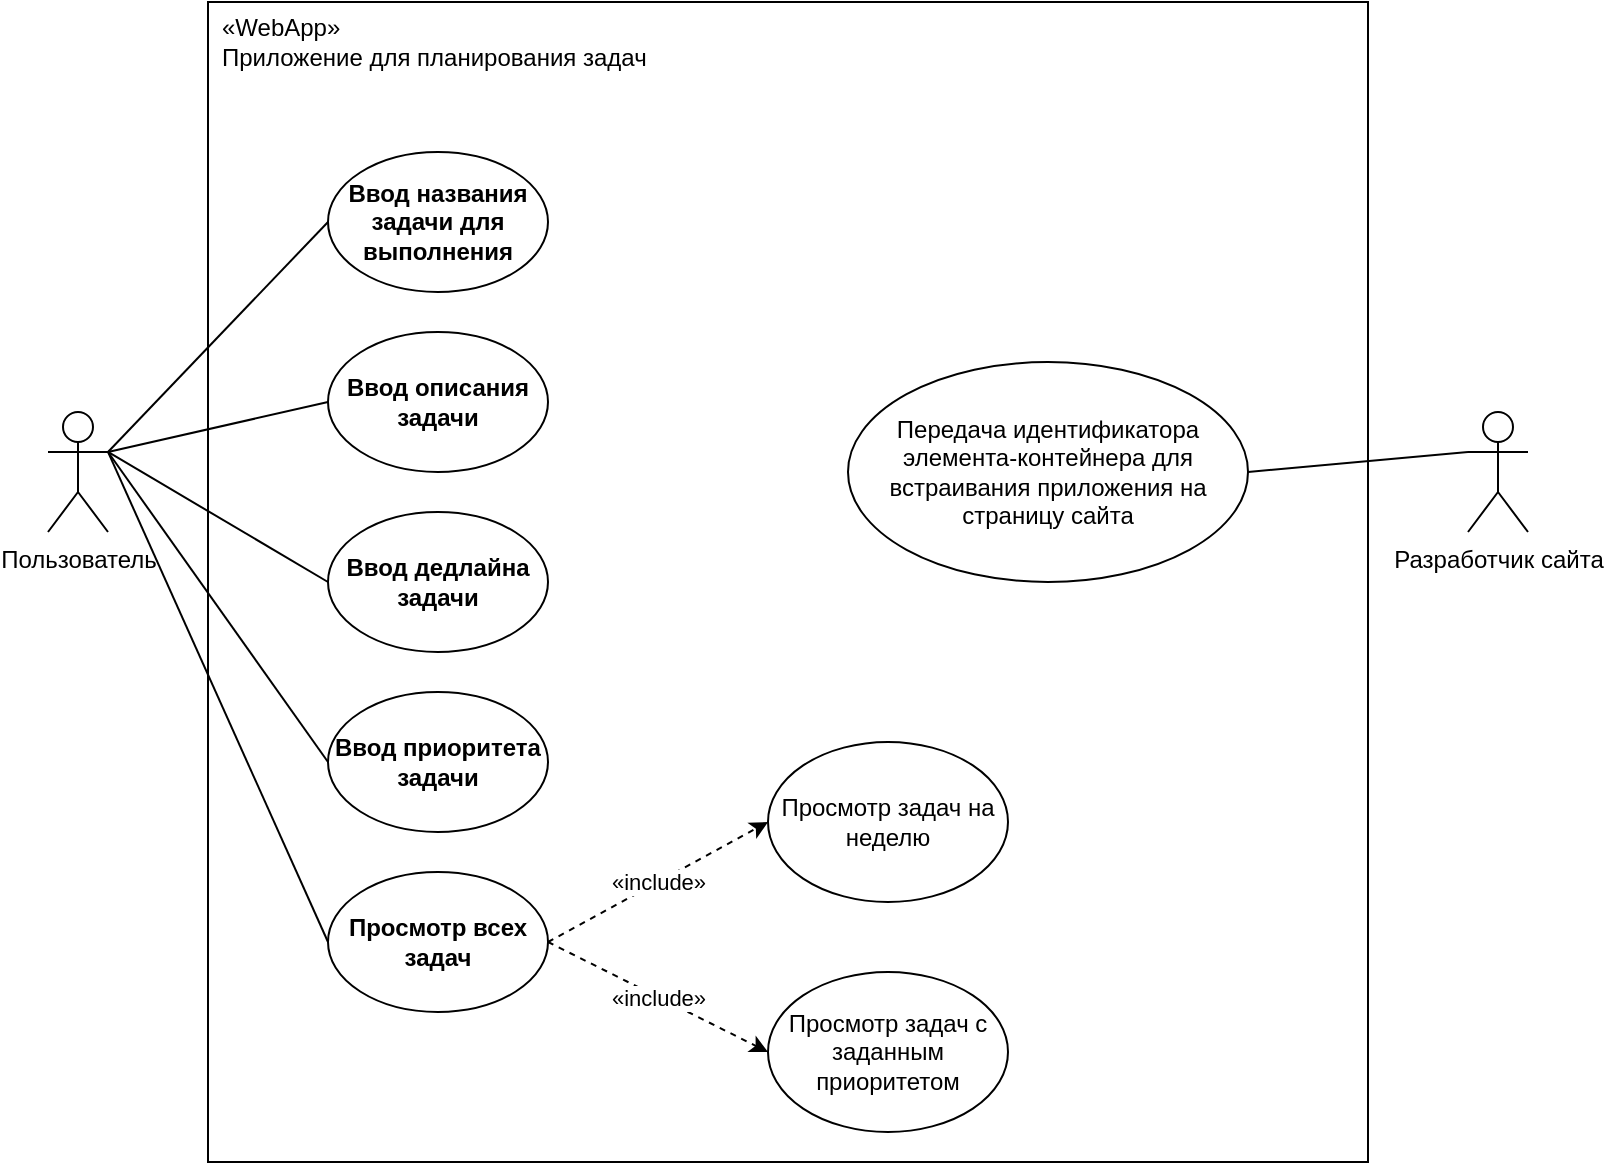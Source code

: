 <mxfile version="22.1.5" type="device">
  <diagram name="Страница — 1" id="olaeSTDy_cEwgVv1iC-E">
    <mxGraphModel dx="989" dy="545" grid="1" gridSize="10" guides="1" tooltips="1" connect="1" arrows="1" fold="1" page="1" pageScale="1" pageWidth="827" pageHeight="1169" math="0" shadow="0">
      <root>
        <mxCell id="0" />
        <mxCell id="1" parent="0" />
        <mxCell id="c8GpA232ON7qav1E12B6-29" value="" style="whiteSpace=wrap;html=1;aspect=fixed;" parent="1" vertex="1">
          <mxGeometry x="130" y="135" width="580" height="580" as="geometry" />
        </mxCell>
        <mxCell id="c8GpA232ON7qav1E12B6-1" value="Пользователь" style="shape=umlActor;verticalLabelPosition=bottom;verticalAlign=top;html=1;outlineConnect=0;" parent="1" vertex="1">
          <mxGeometry x="50" y="340" width="30" height="60" as="geometry" />
        </mxCell>
        <mxCell id="c8GpA232ON7qav1E12B6-2" value="&lt;b&gt;Ввод названия задачи для выполнения&lt;/b&gt;" style="ellipse;whiteSpace=wrap;html=1;" parent="1" vertex="1">
          <mxGeometry x="190" y="210" width="110" height="70" as="geometry" />
        </mxCell>
        <mxCell id="c8GpA232ON7qav1E12B6-4" value="&lt;b&gt;Ввод описания задачи&lt;/b&gt;" style="ellipse;whiteSpace=wrap;html=1;" parent="1" vertex="1">
          <mxGeometry x="190" y="300" width="110" height="70" as="geometry" />
        </mxCell>
        <mxCell id="c8GpA232ON7qav1E12B6-5" value="&lt;b&gt;Ввод дедлайна задачи&lt;/b&gt;" style="ellipse;whiteSpace=wrap;html=1;" parent="1" vertex="1">
          <mxGeometry x="190" y="390" width="110" height="70" as="geometry" />
        </mxCell>
        <mxCell id="c8GpA232ON7qav1E12B6-7" value="&lt;b&gt;Ввод приоритета задачи&lt;/b&gt;" style="ellipse;whiteSpace=wrap;html=1;" parent="1" vertex="1">
          <mxGeometry x="190" y="480" width="110" height="70" as="geometry" />
        </mxCell>
        <mxCell id="c8GpA232ON7qav1E12B6-11" value="" style="endArrow=none;html=1;rounded=0;entryX=0;entryY=0.5;entryDx=0;entryDy=0;exitX=1;exitY=0.333;exitDx=0;exitDy=0;exitPerimeter=0;" parent="1" source="c8GpA232ON7qav1E12B6-1" target="c8GpA232ON7qav1E12B6-2" edge="1">
          <mxGeometry width="50" height="50" relative="1" as="geometry">
            <mxPoint x="310" y="430" as="sourcePoint" />
            <mxPoint x="360" y="380" as="targetPoint" />
          </mxGeometry>
        </mxCell>
        <mxCell id="c8GpA232ON7qav1E12B6-12" value="" style="endArrow=none;html=1;rounded=0;entryX=0;entryY=0.5;entryDx=0;entryDy=0;exitX=1;exitY=0.333;exitDx=0;exitDy=0;exitPerimeter=0;" parent="1" source="c8GpA232ON7qav1E12B6-1" target="c8GpA232ON7qav1E12B6-4" edge="1">
          <mxGeometry width="50" height="50" relative="1" as="geometry">
            <mxPoint x="100" y="370" as="sourcePoint" />
            <mxPoint x="200" y="255" as="targetPoint" />
          </mxGeometry>
        </mxCell>
        <mxCell id="c8GpA232ON7qav1E12B6-13" value="" style="endArrow=none;html=1;rounded=0;entryX=0;entryY=0.5;entryDx=0;entryDy=0;exitX=1;exitY=0.333;exitDx=0;exitDy=0;exitPerimeter=0;" parent="1" source="c8GpA232ON7qav1E12B6-1" target="c8GpA232ON7qav1E12B6-5" edge="1">
          <mxGeometry width="50" height="50" relative="1" as="geometry">
            <mxPoint x="100" y="370" as="sourcePoint" />
            <mxPoint x="200.0" y="435" as="targetPoint" />
          </mxGeometry>
        </mxCell>
        <mxCell id="c8GpA232ON7qav1E12B6-14" value="" style="endArrow=none;html=1;rounded=0;entryX=0;entryY=0.5;entryDx=0;entryDy=0;exitX=1;exitY=0.333;exitDx=0;exitDy=0;exitPerimeter=0;" parent="1" source="c8GpA232ON7qav1E12B6-1" target="c8GpA232ON7qav1E12B6-7" edge="1">
          <mxGeometry width="50" height="50" relative="1" as="geometry">
            <mxPoint x="120" y="390" as="sourcePoint" />
            <mxPoint x="220" y="275" as="targetPoint" />
          </mxGeometry>
        </mxCell>
        <mxCell id="c8GpA232ON7qav1E12B6-16" value="&lt;b&gt;Просмотр всех задач&lt;/b&gt;" style="ellipse;whiteSpace=wrap;html=1;" parent="1" vertex="1">
          <mxGeometry x="190" y="570" width="110" height="70" as="geometry" />
        </mxCell>
        <mxCell id="c8GpA232ON7qav1E12B6-18" value="" style="endArrow=none;html=1;rounded=0;entryX=0;entryY=0.5;entryDx=0;entryDy=0;exitX=1;exitY=0.333;exitDx=0;exitDy=0;exitPerimeter=0;" parent="1" source="c8GpA232ON7qav1E12B6-1" target="c8GpA232ON7qav1E12B6-16" edge="1">
          <mxGeometry width="50" height="50" relative="1" as="geometry">
            <mxPoint x="100" y="370" as="sourcePoint" />
            <mxPoint x="200" y="525" as="targetPoint" />
          </mxGeometry>
        </mxCell>
        <mxCell id="c8GpA232ON7qav1E12B6-19" value="Просмотр задач на неделю" style="ellipse;whiteSpace=wrap;html=1;" parent="1" vertex="1">
          <mxGeometry x="410" y="505" width="120" height="80" as="geometry" />
        </mxCell>
        <mxCell id="c8GpA232ON7qav1E12B6-20" value="Просмотр задач с заданным приоритетом" style="ellipse;whiteSpace=wrap;html=1;" parent="1" vertex="1">
          <mxGeometry x="410" y="620" width="120" height="80" as="geometry" />
        </mxCell>
        <mxCell id="c8GpA232ON7qav1E12B6-21" value="" style="endArrow=classic;html=1;rounded=0;exitX=1;exitY=0.5;exitDx=0;exitDy=0;entryX=0;entryY=0.5;entryDx=0;entryDy=0;dashed=1;" parent="1" source="c8GpA232ON7qav1E12B6-16" target="c8GpA232ON7qav1E12B6-20" edge="1">
          <mxGeometry relative="1" as="geometry">
            <mxPoint x="310" y="604.58" as="sourcePoint" />
            <mxPoint x="410" y="604.58" as="targetPoint" />
          </mxGeometry>
        </mxCell>
        <mxCell id="c8GpA232ON7qav1E12B6-22" value="«include»" style="edgeLabel;resizable=0;html=1;align=center;verticalAlign=middle;" parent="c8GpA232ON7qav1E12B6-21" connectable="0" vertex="1">
          <mxGeometry relative="1" as="geometry" />
        </mxCell>
        <mxCell id="c8GpA232ON7qav1E12B6-23" value="" style="endArrow=classic;html=1;rounded=0;exitX=1;exitY=0.5;exitDx=0;exitDy=0;entryX=0;entryY=0.5;entryDx=0;entryDy=0;dashed=1;" parent="1" source="c8GpA232ON7qav1E12B6-16" target="c8GpA232ON7qav1E12B6-19" edge="1">
          <mxGeometry relative="1" as="geometry">
            <mxPoint x="310" y="615" as="sourcePoint" />
            <mxPoint x="420" y="670" as="targetPoint" />
          </mxGeometry>
        </mxCell>
        <mxCell id="c8GpA232ON7qav1E12B6-24" value="«include»" style="edgeLabel;resizable=0;html=1;align=center;verticalAlign=middle;" parent="c8GpA232ON7qav1E12B6-23" connectable="0" vertex="1">
          <mxGeometry relative="1" as="geometry" />
        </mxCell>
        <mxCell id="c8GpA232ON7qav1E12B6-26" value="Разработчик сайта" style="shape=umlActor;verticalLabelPosition=bottom;verticalAlign=top;html=1;outlineConnect=0;" parent="1" vertex="1">
          <mxGeometry x="760" y="340" width="30" height="60" as="geometry" />
        </mxCell>
        <mxCell id="c8GpA232ON7qav1E12B6-27" value="Передача идентификатора элемента-контейнера для встраивания приложения на страницу сайта" style="ellipse;whiteSpace=wrap;html=1;" parent="1" vertex="1">
          <mxGeometry x="450" y="315" width="200" height="110" as="geometry" />
        </mxCell>
        <mxCell id="c8GpA232ON7qav1E12B6-28" value="" style="endArrow=none;html=1;rounded=0;entryX=0;entryY=0.333;entryDx=0;entryDy=0;entryPerimeter=0;exitX=1;exitY=0.5;exitDx=0;exitDy=0;" parent="1" source="c8GpA232ON7qav1E12B6-27" target="c8GpA232ON7qav1E12B6-26" edge="1">
          <mxGeometry width="50" height="50" relative="1" as="geometry">
            <mxPoint x="340" y="465" as="sourcePoint" />
            <mxPoint x="390" y="415" as="targetPoint" />
          </mxGeometry>
        </mxCell>
        <mxCell id="c8GpA232ON7qav1E12B6-30" value="«WebApp»&lt;br&gt;Приложение для планирования задач" style="text;html=1;strokeColor=none;fillColor=none;align=left;verticalAlign=middle;whiteSpace=wrap;rounded=0;" parent="1" vertex="1">
          <mxGeometry x="135" y="140" width="220" height="30" as="geometry" />
        </mxCell>
      </root>
    </mxGraphModel>
  </diagram>
</mxfile>
